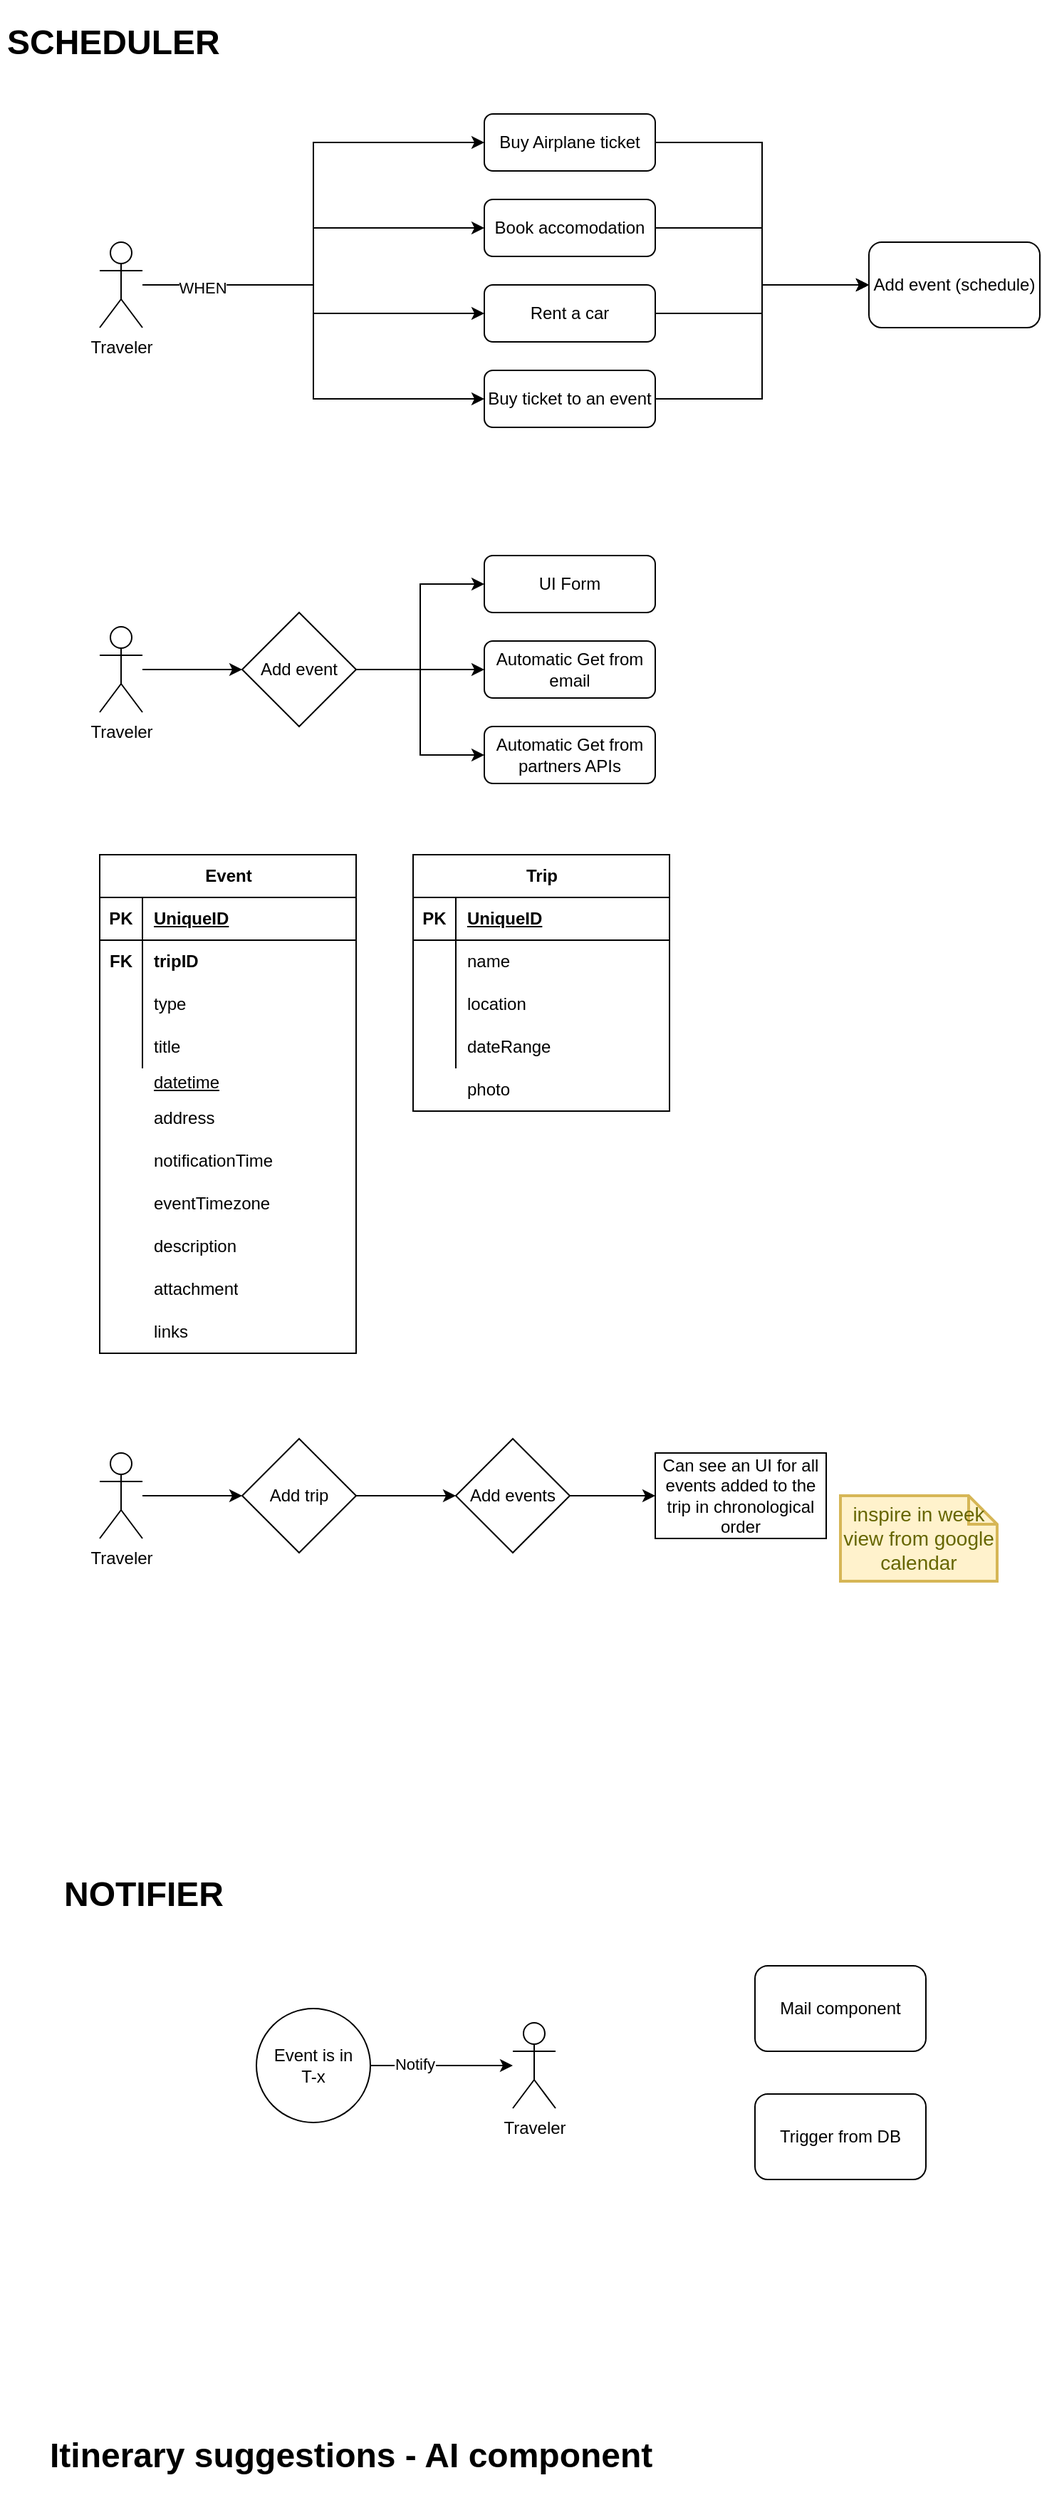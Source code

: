 <mxfile version="22.1.17" type="github">
  <diagram id="C5RBs43oDa-KdzZeNtuy" name="Page-1">
    <mxGraphModel dx="1434" dy="758" grid="1" gridSize="10" guides="1" tooltips="1" connect="1" arrows="1" fold="1" page="1" pageScale="1" pageWidth="827" pageHeight="1169" math="0" shadow="0">
      <root>
        <mxCell id="WIyWlLk6GJQsqaUBKTNV-0" />
        <mxCell id="WIyWlLk6GJQsqaUBKTNV-1" parent="WIyWlLk6GJQsqaUBKTNV-0" />
        <mxCell id="7CTFF8Ebe5O4Q-dxke-B-7" style="edgeStyle=orthogonalEdgeStyle;rounded=0;orthogonalLoop=1;jettySize=auto;html=1;entryX=0;entryY=0.5;entryDx=0;entryDy=0;" edge="1" parent="WIyWlLk6GJQsqaUBKTNV-1" source="7CTFF8Ebe5O4Q-dxke-B-0" target="7CTFF8Ebe5O4Q-dxke-B-1">
          <mxGeometry relative="1" as="geometry" />
        </mxCell>
        <mxCell id="7CTFF8Ebe5O4Q-dxke-B-8" style="edgeStyle=orthogonalEdgeStyle;rounded=0;orthogonalLoop=1;jettySize=auto;html=1;" edge="1" parent="WIyWlLk6GJQsqaUBKTNV-1" source="7CTFF8Ebe5O4Q-dxke-B-0" target="7CTFF8Ebe5O4Q-dxke-B-2">
          <mxGeometry relative="1" as="geometry" />
        </mxCell>
        <mxCell id="7CTFF8Ebe5O4Q-dxke-B-9" style="edgeStyle=orthogonalEdgeStyle;rounded=0;orthogonalLoop=1;jettySize=auto;html=1;entryX=0;entryY=0.5;entryDx=0;entryDy=0;" edge="1" parent="WIyWlLk6GJQsqaUBKTNV-1" source="7CTFF8Ebe5O4Q-dxke-B-0" target="7CTFF8Ebe5O4Q-dxke-B-5">
          <mxGeometry relative="1" as="geometry" />
        </mxCell>
        <mxCell id="7CTFF8Ebe5O4Q-dxke-B-10" style="edgeStyle=orthogonalEdgeStyle;rounded=0;orthogonalLoop=1;jettySize=auto;html=1;entryX=0;entryY=0.5;entryDx=0;entryDy=0;" edge="1" parent="WIyWlLk6GJQsqaUBKTNV-1" source="7CTFF8Ebe5O4Q-dxke-B-0" target="7CTFF8Ebe5O4Q-dxke-B-6">
          <mxGeometry relative="1" as="geometry" />
        </mxCell>
        <mxCell id="7CTFF8Ebe5O4Q-dxke-B-16" value="WHEN" style="edgeLabel;html=1;align=center;verticalAlign=middle;resizable=0;points=[];" vertex="1" connectable="0" parent="7CTFF8Ebe5O4Q-dxke-B-10">
          <mxGeometry x="-0.738" y="-2" relative="1" as="geometry">
            <mxPoint as="offset" />
          </mxGeometry>
        </mxCell>
        <mxCell id="7CTFF8Ebe5O4Q-dxke-B-0" value="Traveler" style="shape=umlActor;verticalLabelPosition=bottom;verticalAlign=top;html=1;outlineConnect=0;" vertex="1" parent="WIyWlLk6GJQsqaUBKTNV-1">
          <mxGeometry x="70" y="170" width="30" height="60" as="geometry" />
        </mxCell>
        <mxCell id="7CTFF8Ebe5O4Q-dxke-B-18" style="edgeStyle=orthogonalEdgeStyle;rounded=0;orthogonalLoop=1;jettySize=auto;html=1;exitX=1;exitY=0.5;exitDx=0;exitDy=0;entryX=0;entryY=0.5;entryDx=0;entryDy=0;" edge="1" parent="WIyWlLk6GJQsqaUBKTNV-1" source="7CTFF8Ebe5O4Q-dxke-B-1" target="7CTFF8Ebe5O4Q-dxke-B-17">
          <mxGeometry relative="1" as="geometry" />
        </mxCell>
        <mxCell id="7CTFF8Ebe5O4Q-dxke-B-1" value="Buy Airplane ticket" style="rounded=1;whiteSpace=wrap;html=1;fontSize=12;glass=0;strokeWidth=1;shadow=0;" vertex="1" parent="WIyWlLk6GJQsqaUBKTNV-1">
          <mxGeometry x="340" y="80" width="120" height="40" as="geometry" />
        </mxCell>
        <mxCell id="7CTFF8Ebe5O4Q-dxke-B-19" style="edgeStyle=orthogonalEdgeStyle;rounded=0;orthogonalLoop=1;jettySize=auto;html=1;entryX=0;entryY=0.5;entryDx=0;entryDy=0;" edge="1" parent="WIyWlLk6GJQsqaUBKTNV-1" source="7CTFF8Ebe5O4Q-dxke-B-2" target="7CTFF8Ebe5O4Q-dxke-B-17">
          <mxGeometry relative="1" as="geometry" />
        </mxCell>
        <mxCell id="7CTFF8Ebe5O4Q-dxke-B-2" value="Book accomodation" style="rounded=1;whiteSpace=wrap;html=1;fontSize=12;glass=0;strokeWidth=1;shadow=0;" vertex="1" parent="WIyWlLk6GJQsqaUBKTNV-1">
          <mxGeometry x="340" y="140" width="120" height="40" as="geometry" />
        </mxCell>
        <mxCell id="7CTFF8Ebe5O4Q-dxke-B-3" value="&lt;h1&gt;SCHEDULER&lt;/h1&gt;" style="text;html=1;strokeColor=none;fillColor=none;spacing=5;spacingTop=-20;whiteSpace=wrap;overflow=hidden;rounded=0;" vertex="1" parent="WIyWlLk6GJQsqaUBKTNV-1">
          <mxGeometry y="10" width="190" height="120" as="geometry" />
        </mxCell>
        <mxCell id="7CTFF8Ebe5O4Q-dxke-B-20" style="edgeStyle=orthogonalEdgeStyle;rounded=0;orthogonalLoop=1;jettySize=auto;html=1;entryX=0;entryY=0.5;entryDx=0;entryDy=0;" edge="1" parent="WIyWlLk6GJQsqaUBKTNV-1" source="7CTFF8Ebe5O4Q-dxke-B-5" target="7CTFF8Ebe5O4Q-dxke-B-17">
          <mxGeometry relative="1" as="geometry" />
        </mxCell>
        <mxCell id="7CTFF8Ebe5O4Q-dxke-B-5" value="Rent a car" style="rounded=1;whiteSpace=wrap;html=1;fontSize=12;glass=0;strokeWidth=1;shadow=0;" vertex="1" parent="WIyWlLk6GJQsqaUBKTNV-1">
          <mxGeometry x="340" y="200" width="120" height="40" as="geometry" />
        </mxCell>
        <mxCell id="7CTFF8Ebe5O4Q-dxke-B-21" style="edgeStyle=orthogonalEdgeStyle;rounded=0;orthogonalLoop=1;jettySize=auto;html=1;entryX=0;entryY=0.5;entryDx=0;entryDy=0;" edge="1" parent="WIyWlLk6GJQsqaUBKTNV-1" source="7CTFF8Ebe5O4Q-dxke-B-6" target="7CTFF8Ebe5O4Q-dxke-B-17">
          <mxGeometry relative="1" as="geometry" />
        </mxCell>
        <mxCell id="7CTFF8Ebe5O4Q-dxke-B-6" value="Buy ticket to an event" style="rounded=1;whiteSpace=wrap;html=1;fontSize=12;glass=0;strokeWidth=1;shadow=0;" vertex="1" parent="WIyWlLk6GJQsqaUBKTNV-1">
          <mxGeometry x="340" y="260" width="120" height="40" as="geometry" />
        </mxCell>
        <mxCell id="7CTFF8Ebe5O4Q-dxke-B-17" value="Add event (schedule)" style="rounded=1;whiteSpace=wrap;html=1;" vertex="1" parent="WIyWlLk6GJQsqaUBKTNV-1">
          <mxGeometry x="610" y="170" width="120" height="60" as="geometry" />
        </mxCell>
        <mxCell id="7CTFF8Ebe5O4Q-dxke-B-24" style="edgeStyle=orthogonalEdgeStyle;rounded=0;orthogonalLoop=1;jettySize=auto;html=1;entryX=0;entryY=0.5;entryDx=0;entryDy=0;" edge="1" parent="WIyWlLk6GJQsqaUBKTNV-1" source="7CTFF8Ebe5O4Q-dxke-B-22" target="7CTFF8Ebe5O4Q-dxke-B-23">
          <mxGeometry relative="1" as="geometry" />
        </mxCell>
        <mxCell id="7CTFF8Ebe5O4Q-dxke-B-22" value="Traveler" style="shape=umlActor;verticalLabelPosition=bottom;verticalAlign=top;html=1;outlineConnect=0;" vertex="1" parent="WIyWlLk6GJQsqaUBKTNV-1">
          <mxGeometry x="70" y="440" width="30" height="60" as="geometry" />
        </mxCell>
        <mxCell id="7CTFF8Ebe5O4Q-dxke-B-29" style="edgeStyle=orthogonalEdgeStyle;rounded=0;orthogonalLoop=1;jettySize=auto;html=1;exitX=1;exitY=0.5;exitDx=0;exitDy=0;entryX=0;entryY=0.5;entryDx=0;entryDy=0;" edge="1" parent="WIyWlLk6GJQsqaUBKTNV-1" source="7CTFF8Ebe5O4Q-dxke-B-23" target="7CTFF8Ebe5O4Q-dxke-B-26">
          <mxGeometry relative="1" as="geometry" />
        </mxCell>
        <mxCell id="7CTFF8Ebe5O4Q-dxke-B-30" style="edgeStyle=orthogonalEdgeStyle;rounded=0;orthogonalLoop=1;jettySize=auto;html=1;entryX=0;entryY=0.5;entryDx=0;entryDy=0;" edge="1" parent="WIyWlLk6GJQsqaUBKTNV-1" source="7CTFF8Ebe5O4Q-dxke-B-23" target="7CTFF8Ebe5O4Q-dxke-B-27">
          <mxGeometry relative="1" as="geometry" />
        </mxCell>
        <mxCell id="7CTFF8Ebe5O4Q-dxke-B-31" style="edgeStyle=orthogonalEdgeStyle;rounded=0;orthogonalLoop=1;jettySize=auto;html=1;entryX=0;entryY=0.5;entryDx=0;entryDy=0;" edge="1" parent="WIyWlLk6GJQsqaUBKTNV-1" source="7CTFF8Ebe5O4Q-dxke-B-23" target="7CTFF8Ebe5O4Q-dxke-B-28">
          <mxGeometry relative="1" as="geometry" />
        </mxCell>
        <mxCell id="7CTFF8Ebe5O4Q-dxke-B-23" value="Add event" style="rhombus;whiteSpace=wrap;html=1;" vertex="1" parent="WIyWlLk6GJQsqaUBKTNV-1">
          <mxGeometry x="170" y="430" width="80" height="80" as="geometry" />
        </mxCell>
        <mxCell id="7CTFF8Ebe5O4Q-dxke-B-26" value="UI Form" style="rounded=1;whiteSpace=wrap;html=1;fontSize=12;glass=0;strokeWidth=1;shadow=0;" vertex="1" parent="WIyWlLk6GJQsqaUBKTNV-1">
          <mxGeometry x="340" y="390" width="120" height="40" as="geometry" />
        </mxCell>
        <mxCell id="7CTFF8Ebe5O4Q-dxke-B-27" value="Automatic Get from email" style="rounded=1;whiteSpace=wrap;html=1;fontSize=12;glass=0;strokeWidth=1;shadow=0;" vertex="1" parent="WIyWlLk6GJQsqaUBKTNV-1">
          <mxGeometry x="340" y="450" width="120" height="40" as="geometry" />
        </mxCell>
        <mxCell id="7CTFF8Ebe5O4Q-dxke-B-28" value="Automatic Get from partners APIs" style="rounded=1;whiteSpace=wrap;html=1;fontSize=12;glass=0;strokeWidth=1;shadow=0;" vertex="1" parent="WIyWlLk6GJQsqaUBKTNV-1">
          <mxGeometry x="340" y="510" width="120" height="40" as="geometry" />
        </mxCell>
        <mxCell id="7CTFF8Ebe5O4Q-dxke-B-54" value="" style="shape=tableRow;horizontal=0;startSize=0;swimlaneHead=0;swimlaneBody=0;fillColor=none;collapsible=0;dropTarget=0;points=[[0,0.5],[1,0.5]];portConstraint=eastwest;top=0;left=0;right=0;bottom=0;" vertex="1" parent="WIyWlLk6GJQsqaUBKTNV-1">
          <mxGeometry x="70" y="770" width="180" height="30" as="geometry" />
        </mxCell>
        <mxCell id="7CTFF8Ebe5O4Q-dxke-B-55" value="" style="shape=partialRectangle;connectable=0;fillColor=none;top=0;left=0;bottom=0;right=0;editable=1;overflow=hidden;whiteSpace=wrap;html=1;" vertex="1" parent="7CTFF8Ebe5O4Q-dxke-B-54">
          <mxGeometry width="30" height="30" as="geometry">
            <mxRectangle width="30" height="30" as="alternateBounds" />
          </mxGeometry>
        </mxCell>
        <mxCell id="7CTFF8Ebe5O4Q-dxke-B-56" value="address" style="shape=partialRectangle;connectable=0;fillColor=none;top=0;left=0;bottom=0;right=0;align=left;spacingLeft=6;overflow=hidden;whiteSpace=wrap;html=1;" vertex="1" parent="7CTFF8Ebe5O4Q-dxke-B-54">
          <mxGeometry x="30" width="150" height="30" as="geometry">
            <mxRectangle width="150" height="30" as="alternateBounds" />
          </mxGeometry>
        </mxCell>
        <mxCell id="7CTFF8Ebe5O4Q-dxke-B-57" value="" style="shape=tableRow;horizontal=0;startSize=0;swimlaneHead=0;swimlaneBody=0;fillColor=none;collapsible=0;dropTarget=0;points=[[0,0.5],[1,0.5]];portConstraint=eastwest;top=0;left=0;right=0;bottom=0;" vertex="1" parent="WIyWlLk6GJQsqaUBKTNV-1">
          <mxGeometry x="70" y="800" width="180" height="30" as="geometry" />
        </mxCell>
        <mxCell id="7CTFF8Ebe5O4Q-dxke-B-58" value="" style="shape=partialRectangle;connectable=0;fillColor=none;top=0;left=0;bottom=0;right=0;editable=1;overflow=hidden;whiteSpace=wrap;html=1;" vertex="1" parent="7CTFF8Ebe5O4Q-dxke-B-57">
          <mxGeometry width="30" height="30" as="geometry">
            <mxRectangle width="30" height="30" as="alternateBounds" />
          </mxGeometry>
        </mxCell>
        <mxCell id="7CTFF8Ebe5O4Q-dxke-B-59" value="notificationTime" style="shape=partialRectangle;connectable=0;fillColor=none;top=0;left=0;bottom=0;right=0;align=left;spacingLeft=6;overflow=hidden;whiteSpace=wrap;html=1;" vertex="1" parent="7CTFF8Ebe5O4Q-dxke-B-57">
          <mxGeometry x="30" width="150" height="30" as="geometry">
            <mxRectangle width="150" height="30" as="alternateBounds" />
          </mxGeometry>
        </mxCell>
        <mxCell id="7CTFF8Ebe5O4Q-dxke-B-60" value="" style="shape=tableRow;horizontal=0;startSize=0;swimlaneHead=0;swimlaneBody=0;fillColor=none;collapsible=0;dropTarget=0;points=[[0,0.5],[1,0.5]];portConstraint=eastwest;top=0;left=0;right=0;bottom=0;" vertex="1" parent="WIyWlLk6GJQsqaUBKTNV-1">
          <mxGeometry x="70" y="830" width="180" height="30" as="geometry" />
        </mxCell>
        <mxCell id="7CTFF8Ebe5O4Q-dxke-B-61" value="" style="shape=partialRectangle;connectable=0;fillColor=none;top=0;left=0;bottom=0;right=0;editable=1;overflow=hidden;whiteSpace=wrap;html=1;" vertex="1" parent="7CTFF8Ebe5O4Q-dxke-B-60">
          <mxGeometry width="30" height="30" as="geometry">
            <mxRectangle width="30" height="30" as="alternateBounds" />
          </mxGeometry>
        </mxCell>
        <mxCell id="7CTFF8Ebe5O4Q-dxke-B-62" value="eventTimezone" style="shape=partialRectangle;connectable=0;fillColor=none;top=0;left=0;bottom=0;right=0;align=left;spacingLeft=6;overflow=hidden;whiteSpace=wrap;html=1;" vertex="1" parent="7CTFF8Ebe5O4Q-dxke-B-60">
          <mxGeometry x="30" width="150" height="30" as="geometry">
            <mxRectangle width="150" height="30" as="alternateBounds" />
          </mxGeometry>
        </mxCell>
        <mxCell id="7CTFF8Ebe5O4Q-dxke-B-63" value="description" style="shape=partialRectangle;connectable=0;fillColor=none;top=0;left=0;bottom=0;right=0;align=left;spacingLeft=6;overflow=hidden;whiteSpace=wrap;html=1;" vertex="1" parent="WIyWlLk6GJQsqaUBKTNV-1">
          <mxGeometry x="100" y="860" width="150" height="30" as="geometry">
            <mxRectangle width="150" height="30" as="alternateBounds" />
          </mxGeometry>
        </mxCell>
        <mxCell id="7CTFF8Ebe5O4Q-dxke-B-64" value="attachment" style="shape=partialRectangle;connectable=0;fillColor=none;top=0;left=0;bottom=0;right=0;align=left;spacingLeft=6;overflow=hidden;whiteSpace=wrap;html=1;" vertex="1" parent="WIyWlLk6GJQsqaUBKTNV-1">
          <mxGeometry x="100" y="890" width="150" height="30" as="geometry">
            <mxRectangle width="150" height="30" as="alternateBounds" />
          </mxGeometry>
        </mxCell>
        <mxCell id="7CTFF8Ebe5O4Q-dxke-B-65" value="&lt;h1&gt;NOTIFIER&lt;/h1&gt;" style="text;html=1;strokeColor=none;fillColor=none;spacing=5;spacingTop=-20;whiteSpace=wrap;overflow=hidden;rounded=0;" vertex="1" parent="WIyWlLk6GJQsqaUBKTNV-1">
          <mxGeometry x="40" y="1310" width="190" height="50" as="geometry" />
        </mxCell>
        <mxCell id="7CTFF8Ebe5O4Q-dxke-B-41" value="Event" style="shape=table;startSize=30;container=1;collapsible=1;childLayout=tableLayout;fixedRows=1;rowLines=0;fontStyle=1;align=center;resizeLast=1;html=1;" vertex="1" parent="WIyWlLk6GJQsqaUBKTNV-1">
          <mxGeometry x="70" y="600" width="180" height="350" as="geometry" />
        </mxCell>
        <mxCell id="7CTFF8Ebe5O4Q-dxke-B-42" value="" style="shape=tableRow;horizontal=0;startSize=0;swimlaneHead=0;swimlaneBody=0;fillColor=none;collapsible=0;dropTarget=0;points=[[0,0.5],[1,0.5]];portConstraint=eastwest;top=0;left=0;right=0;bottom=1;" vertex="1" parent="7CTFF8Ebe5O4Q-dxke-B-41">
          <mxGeometry y="30" width="180" height="30" as="geometry" />
        </mxCell>
        <mxCell id="7CTFF8Ebe5O4Q-dxke-B-43" value="PK" style="shape=partialRectangle;connectable=0;fillColor=none;top=0;left=0;bottom=0;right=0;fontStyle=1;overflow=hidden;whiteSpace=wrap;html=1;" vertex="1" parent="7CTFF8Ebe5O4Q-dxke-B-42">
          <mxGeometry width="30" height="30" as="geometry">
            <mxRectangle width="30" height="30" as="alternateBounds" />
          </mxGeometry>
        </mxCell>
        <mxCell id="7CTFF8Ebe5O4Q-dxke-B-44" value="UniqueID" style="shape=partialRectangle;connectable=0;fillColor=none;top=0;left=0;bottom=0;right=0;align=left;spacingLeft=6;fontStyle=5;overflow=hidden;whiteSpace=wrap;html=1;" vertex="1" parent="7CTFF8Ebe5O4Q-dxke-B-42">
          <mxGeometry x="30" width="150" height="30" as="geometry">
            <mxRectangle width="150" height="30" as="alternateBounds" />
          </mxGeometry>
        </mxCell>
        <mxCell id="7CTFF8Ebe5O4Q-dxke-B-48" value="" style="shape=tableRow;horizontal=0;startSize=0;swimlaneHead=0;swimlaneBody=0;fillColor=none;collapsible=0;dropTarget=0;points=[[0,0.5],[1,0.5]];portConstraint=eastwest;top=0;left=0;right=0;bottom=0;" vertex="1" parent="7CTFF8Ebe5O4Q-dxke-B-41">
          <mxGeometry y="60" width="180" height="30" as="geometry" />
        </mxCell>
        <mxCell id="7CTFF8Ebe5O4Q-dxke-B-49" value="&lt;b&gt;FK&lt;/b&gt;" style="shape=partialRectangle;connectable=0;fillColor=none;top=0;left=0;bottom=0;right=0;editable=1;overflow=hidden;whiteSpace=wrap;html=1;" vertex="1" parent="7CTFF8Ebe5O4Q-dxke-B-48">
          <mxGeometry width="30" height="30" as="geometry">
            <mxRectangle width="30" height="30" as="alternateBounds" />
          </mxGeometry>
        </mxCell>
        <mxCell id="7CTFF8Ebe5O4Q-dxke-B-50" value="&lt;b&gt;tripID&lt;/b&gt;" style="shape=partialRectangle;connectable=0;fillColor=none;top=0;left=0;bottom=0;right=0;align=left;spacingLeft=6;overflow=hidden;whiteSpace=wrap;html=1;" vertex="1" parent="7CTFF8Ebe5O4Q-dxke-B-48">
          <mxGeometry x="30" width="150" height="30" as="geometry">
            <mxRectangle width="150" height="30" as="alternateBounds" />
          </mxGeometry>
        </mxCell>
        <mxCell id="7CTFF8Ebe5O4Q-dxke-B-51" value="" style="shape=tableRow;horizontal=0;startSize=0;swimlaneHead=0;swimlaneBody=0;fillColor=none;collapsible=0;dropTarget=0;points=[[0,0.5],[1,0.5]];portConstraint=eastwest;top=0;left=0;right=0;bottom=0;" vertex="1" parent="7CTFF8Ebe5O4Q-dxke-B-41">
          <mxGeometry y="90" width="180" height="30" as="geometry" />
        </mxCell>
        <mxCell id="7CTFF8Ebe5O4Q-dxke-B-52" value="" style="shape=partialRectangle;connectable=0;fillColor=none;top=0;left=0;bottom=0;right=0;editable=1;overflow=hidden;whiteSpace=wrap;html=1;" vertex="1" parent="7CTFF8Ebe5O4Q-dxke-B-51">
          <mxGeometry width="30" height="30" as="geometry">
            <mxRectangle width="30" height="30" as="alternateBounds" />
          </mxGeometry>
        </mxCell>
        <mxCell id="7CTFF8Ebe5O4Q-dxke-B-53" value="type" style="shape=partialRectangle;connectable=0;fillColor=none;top=0;left=0;bottom=0;right=0;align=left;spacingLeft=6;overflow=hidden;whiteSpace=wrap;html=1;" vertex="1" parent="7CTFF8Ebe5O4Q-dxke-B-51">
          <mxGeometry x="30" width="150" height="30" as="geometry">
            <mxRectangle width="150" height="30" as="alternateBounds" />
          </mxGeometry>
        </mxCell>
        <mxCell id="7CTFF8Ebe5O4Q-dxke-B-45" value="" style="shape=tableRow;horizontal=0;startSize=0;swimlaneHead=0;swimlaneBody=0;fillColor=none;collapsible=0;dropTarget=0;points=[[0,0.5],[1,0.5]];portConstraint=eastwest;top=0;left=0;right=0;bottom=0;" vertex="1" parent="7CTFF8Ebe5O4Q-dxke-B-41">
          <mxGeometry y="120" width="180" height="30" as="geometry" />
        </mxCell>
        <mxCell id="7CTFF8Ebe5O4Q-dxke-B-46" value="" style="shape=partialRectangle;connectable=0;fillColor=none;top=0;left=0;bottom=0;right=0;editable=1;overflow=hidden;whiteSpace=wrap;html=1;" vertex="1" parent="7CTFF8Ebe5O4Q-dxke-B-45">
          <mxGeometry width="30" height="30" as="geometry">
            <mxRectangle width="30" height="30" as="alternateBounds" />
          </mxGeometry>
        </mxCell>
        <mxCell id="7CTFF8Ebe5O4Q-dxke-B-47" value="title" style="shape=partialRectangle;connectable=0;fillColor=none;top=0;left=0;bottom=0;right=0;align=left;spacingLeft=6;overflow=hidden;whiteSpace=wrap;html=1;" vertex="1" parent="7CTFF8Ebe5O4Q-dxke-B-45">
          <mxGeometry x="30" width="150" height="30" as="geometry">
            <mxRectangle width="150" height="30" as="alternateBounds" />
          </mxGeometry>
        </mxCell>
        <mxCell id="7CTFF8Ebe5O4Q-dxke-B-80" value="" style="shape=partialRectangle;connectable=0;fillColor=none;top=0;left=0;bottom=0;right=0;fontStyle=1;overflow=hidden;whiteSpace=wrap;html=1;" vertex="1" parent="WIyWlLk6GJQsqaUBKTNV-1">
          <mxGeometry x="70" y="745" width="30" height="30" as="geometry">
            <mxRectangle width="30" height="30" as="alternateBounds" />
          </mxGeometry>
        </mxCell>
        <mxCell id="7CTFF8Ebe5O4Q-dxke-B-81" value="&lt;span style=&quot;font-weight: normal;&quot;&gt;datetime&lt;/span&gt;" style="shape=partialRectangle;connectable=0;fillColor=none;top=0;left=0;bottom=0;right=0;align=left;spacingLeft=6;fontStyle=5;overflow=hidden;whiteSpace=wrap;html=1;" vertex="1" parent="WIyWlLk6GJQsqaUBKTNV-1">
          <mxGeometry x="100" y="745" width="150" height="30" as="geometry">
            <mxRectangle width="150" height="30" as="alternateBounds" />
          </mxGeometry>
        </mxCell>
        <mxCell id="7CTFF8Ebe5O4Q-dxke-B-82" value="" style="shape=tableRow;horizontal=0;startSize=0;swimlaneHead=0;swimlaneBody=0;fillColor=none;collapsible=0;dropTarget=0;points=[[0,0.5],[1,0.5]];portConstraint=eastwest;top=0;left=0;right=0;bottom=0;" vertex="1" parent="WIyWlLk6GJQsqaUBKTNV-1">
          <mxGeometry x="290" y="770" width="180" height="30" as="geometry" />
        </mxCell>
        <mxCell id="7CTFF8Ebe5O4Q-dxke-B-83" value="" style="shape=partialRectangle;connectable=0;fillColor=none;top=0;left=0;bottom=0;right=0;editable=1;overflow=hidden;whiteSpace=wrap;html=1;" vertex="1" parent="7CTFF8Ebe5O4Q-dxke-B-82">
          <mxGeometry width="30" height="30" as="geometry">
            <mxRectangle width="30" height="30" as="alternateBounds" />
          </mxGeometry>
        </mxCell>
        <mxCell id="7CTFF8Ebe5O4Q-dxke-B-85" value="" style="shape=tableRow;horizontal=0;startSize=0;swimlaneHead=0;swimlaneBody=0;fillColor=none;collapsible=0;dropTarget=0;points=[[0,0.5],[1,0.5]];portConstraint=eastwest;top=0;left=0;right=0;bottom=0;" vertex="1" parent="WIyWlLk6GJQsqaUBKTNV-1">
          <mxGeometry x="290" y="800" width="180" height="30" as="geometry" />
        </mxCell>
        <mxCell id="7CTFF8Ebe5O4Q-dxke-B-86" value="" style="shape=partialRectangle;connectable=0;fillColor=none;top=0;left=0;bottom=0;right=0;editable=1;overflow=hidden;whiteSpace=wrap;html=1;" vertex="1" parent="7CTFF8Ebe5O4Q-dxke-B-85">
          <mxGeometry width="30" height="30" as="geometry">
            <mxRectangle width="30" height="30" as="alternateBounds" />
          </mxGeometry>
        </mxCell>
        <mxCell id="7CTFF8Ebe5O4Q-dxke-B-88" value="" style="shape=tableRow;horizontal=0;startSize=0;swimlaneHead=0;swimlaneBody=0;fillColor=none;collapsible=0;dropTarget=0;points=[[0,0.5],[1,0.5]];portConstraint=eastwest;top=0;left=0;right=0;bottom=0;" vertex="1" parent="WIyWlLk6GJQsqaUBKTNV-1">
          <mxGeometry x="290" y="830" width="180" height="30" as="geometry" />
        </mxCell>
        <mxCell id="7CTFF8Ebe5O4Q-dxke-B-89" value="" style="shape=partialRectangle;connectable=0;fillColor=none;top=0;left=0;bottom=0;right=0;editable=1;overflow=hidden;whiteSpace=wrap;html=1;" vertex="1" parent="7CTFF8Ebe5O4Q-dxke-B-88">
          <mxGeometry width="30" height="30" as="geometry">
            <mxRectangle width="30" height="30" as="alternateBounds" />
          </mxGeometry>
        </mxCell>
        <mxCell id="7CTFF8Ebe5O4Q-dxke-B-93" value="Trip" style="shape=table;startSize=30;container=1;collapsible=1;childLayout=tableLayout;fixedRows=1;rowLines=0;fontStyle=1;align=center;resizeLast=1;html=1;" vertex="1" parent="WIyWlLk6GJQsqaUBKTNV-1">
          <mxGeometry x="290" y="600" width="180" height="180" as="geometry" />
        </mxCell>
        <mxCell id="7CTFF8Ebe5O4Q-dxke-B-94" value="" style="shape=tableRow;horizontal=0;startSize=0;swimlaneHead=0;swimlaneBody=0;fillColor=none;collapsible=0;dropTarget=0;points=[[0,0.5],[1,0.5]];portConstraint=eastwest;top=0;left=0;right=0;bottom=1;" vertex="1" parent="7CTFF8Ebe5O4Q-dxke-B-93">
          <mxGeometry y="30" width="180" height="30" as="geometry" />
        </mxCell>
        <mxCell id="7CTFF8Ebe5O4Q-dxke-B-95" value="PK" style="shape=partialRectangle;connectable=0;fillColor=none;top=0;left=0;bottom=0;right=0;fontStyle=1;overflow=hidden;whiteSpace=wrap;html=1;" vertex="1" parent="7CTFF8Ebe5O4Q-dxke-B-94">
          <mxGeometry width="30" height="30" as="geometry">
            <mxRectangle width="30" height="30" as="alternateBounds" />
          </mxGeometry>
        </mxCell>
        <mxCell id="7CTFF8Ebe5O4Q-dxke-B-96" value="UniqueID" style="shape=partialRectangle;connectable=0;fillColor=none;top=0;left=0;bottom=0;right=0;align=left;spacingLeft=6;fontStyle=5;overflow=hidden;whiteSpace=wrap;html=1;" vertex="1" parent="7CTFF8Ebe5O4Q-dxke-B-94">
          <mxGeometry x="30" width="150" height="30" as="geometry">
            <mxRectangle width="150" height="30" as="alternateBounds" />
          </mxGeometry>
        </mxCell>
        <mxCell id="7CTFF8Ebe5O4Q-dxke-B-97" value="" style="shape=tableRow;horizontal=0;startSize=0;swimlaneHead=0;swimlaneBody=0;fillColor=none;collapsible=0;dropTarget=0;points=[[0,0.5],[1,0.5]];portConstraint=eastwest;top=0;left=0;right=0;bottom=0;" vertex="1" parent="7CTFF8Ebe5O4Q-dxke-B-93">
          <mxGeometry y="60" width="180" height="30" as="geometry" />
        </mxCell>
        <mxCell id="7CTFF8Ebe5O4Q-dxke-B-98" value="" style="shape=partialRectangle;connectable=0;fillColor=none;top=0;left=0;bottom=0;right=0;editable=1;overflow=hidden;whiteSpace=wrap;html=1;" vertex="1" parent="7CTFF8Ebe5O4Q-dxke-B-97">
          <mxGeometry width="30" height="30" as="geometry">
            <mxRectangle width="30" height="30" as="alternateBounds" />
          </mxGeometry>
        </mxCell>
        <mxCell id="7CTFF8Ebe5O4Q-dxke-B-99" value="name" style="shape=partialRectangle;connectable=0;fillColor=none;top=0;left=0;bottom=0;right=0;align=left;spacingLeft=6;overflow=hidden;whiteSpace=wrap;html=1;" vertex="1" parent="7CTFF8Ebe5O4Q-dxke-B-97">
          <mxGeometry x="30" width="150" height="30" as="geometry">
            <mxRectangle width="150" height="30" as="alternateBounds" />
          </mxGeometry>
        </mxCell>
        <mxCell id="7CTFF8Ebe5O4Q-dxke-B-100" value="" style="shape=tableRow;horizontal=0;startSize=0;swimlaneHead=0;swimlaneBody=0;fillColor=none;collapsible=0;dropTarget=0;points=[[0,0.5],[1,0.5]];portConstraint=eastwest;top=0;left=0;right=0;bottom=0;" vertex="1" parent="7CTFF8Ebe5O4Q-dxke-B-93">
          <mxGeometry y="90" width="180" height="30" as="geometry" />
        </mxCell>
        <mxCell id="7CTFF8Ebe5O4Q-dxke-B-101" value="" style="shape=partialRectangle;connectable=0;fillColor=none;top=0;left=0;bottom=0;right=0;editable=1;overflow=hidden;whiteSpace=wrap;html=1;" vertex="1" parent="7CTFF8Ebe5O4Q-dxke-B-100">
          <mxGeometry width="30" height="30" as="geometry">
            <mxRectangle width="30" height="30" as="alternateBounds" />
          </mxGeometry>
        </mxCell>
        <mxCell id="7CTFF8Ebe5O4Q-dxke-B-102" value="location" style="shape=partialRectangle;connectable=0;fillColor=none;top=0;left=0;bottom=0;right=0;align=left;spacingLeft=6;overflow=hidden;whiteSpace=wrap;html=1;" vertex="1" parent="7CTFF8Ebe5O4Q-dxke-B-100">
          <mxGeometry x="30" width="150" height="30" as="geometry">
            <mxRectangle width="150" height="30" as="alternateBounds" />
          </mxGeometry>
        </mxCell>
        <mxCell id="7CTFF8Ebe5O4Q-dxke-B-103" value="" style="shape=tableRow;horizontal=0;startSize=0;swimlaneHead=0;swimlaneBody=0;fillColor=none;collapsible=0;dropTarget=0;points=[[0,0.5],[1,0.5]];portConstraint=eastwest;top=0;left=0;right=0;bottom=0;" vertex="1" parent="7CTFF8Ebe5O4Q-dxke-B-93">
          <mxGeometry y="120" width="180" height="30" as="geometry" />
        </mxCell>
        <mxCell id="7CTFF8Ebe5O4Q-dxke-B-104" value="" style="shape=partialRectangle;connectable=0;fillColor=none;top=0;left=0;bottom=0;right=0;editable=1;overflow=hidden;whiteSpace=wrap;html=1;" vertex="1" parent="7CTFF8Ebe5O4Q-dxke-B-103">
          <mxGeometry width="30" height="30" as="geometry">
            <mxRectangle width="30" height="30" as="alternateBounds" />
          </mxGeometry>
        </mxCell>
        <mxCell id="7CTFF8Ebe5O4Q-dxke-B-105" value="dateRange" style="shape=partialRectangle;connectable=0;fillColor=none;top=0;left=0;bottom=0;right=0;align=left;spacingLeft=6;overflow=hidden;whiteSpace=wrap;html=1;" vertex="1" parent="7CTFF8Ebe5O4Q-dxke-B-103">
          <mxGeometry x="30" width="150" height="30" as="geometry">
            <mxRectangle width="150" height="30" as="alternateBounds" />
          </mxGeometry>
        </mxCell>
        <mxCell id="7CTFF8Ebe5O4Q-dxke-B-106" value="" style="shape=partialRectangle;connectable=0;fillColor=none;top=0;left=0;bottom=0;right=0;fontStyle=1;overflow=hidden;whiteSpace=wrap;html=1;" vertex="1" parent="WIyWlLk6GJQsqaUBKTNV-1">
          <mxGeometry x="290" y="745" width="30" height="30" as="geometry">
            <mxRectangle width="30" height="30" as="alternateBounds" />
          </mxGeometry>
        </mxCell>
        <mxCell id="7CTFF8Ebe5O4Q-dxke-B-108" value="links" style="shape=partialRectangle;connectable=0;fillColor=none;top=0;left=0;bottom=0;right=0;align=left;spacingLeft=6;overflow=hidden;whiteSpace=wrap;html=1;" vertex="1" parent="WIyWlLk6GJQsqaUBKTNV-1">
          <mxGeometry x="100" y="920" width="150" height="30" as="geometry">
            <mxRectangle width="150" height="30" as="alternateBounds" />
          </mxGeometry>
        </mxCell>
        <mxCell id="7CTFF8Ebe5O4Q-dxke-B-109" value="photo" style="shape=partialRectangle;connectable=0;fillColor=none;top=0;left=0;bottom=0;right=0;align=left;spacingLeft=6;overflow=hidden;whiteSpace=wrap;html=1;" vertex="1" parent="WIyWlLk6GJQsqaUBKTNV-1">
          <mxGeometry x="320" y="750" width="150" height="30" as="geometry">
            <mxRectangle width="150" height="30" as="alternateBounds" />
          </mxGeometry>
        </mxCell>
        <mxCell id="7CTFF8Ebe5O4Q-dxke-B-112" style="edgeStyle=orthogonalEdgeStyle;rounded=0;orthogonalLoop=1;jettySize=auto;html=1;" edge="1" parent="WIyWlLk6GJQsqaUBKTNV-1" source="7CTFF8Ebe5O4Q-dxke-B-110" target="7CTFF8Ebe5O4Q-dxke-B-111">
          <mxGeometry relative="1" as="geometry" />
        </mxCell>
        <mxCell id="7CTFF8Ebe5O4Q-dxke-B-110" value="Traveler" style="shape=umlActor;verticalLabelPosition=bottom;verticalAlign=top;html=1;outlineConnect=0;" vertex="1" parent="WIyWlLk6GJQsqaUBKTNV-1">
          <mxGeometry x="70" y="1020" width="30" height="60" as="geometry" />
        </mxCell>
        <mxCell id="7CTFF8Ebe5O4Q-dxke-B-113" style="edgeStyle=orthogonalEdgeStyle;rounded=0;orthogonalLoop=1;jettySize=auto;html=1;" edge="1" parent="WIyWlLk6GJQsqaUBKTNV-1" source="7CTFF8Ebe5O4Q-dxke-B-111">
          <mxGeometry relative="1" as="geometry">
            <mxPoint x="320" y="1050" as="targetPoint" />
          </mxGeometry>
        </mxCell>
        <mxCell id="7CTFF8Ebe5O4Q-dxke-B-111" value="Add trip" style="rhombus;whiteSpace=wrap;html=1;" vertex="1" parent="WIyWlLk6GJQsqaUBKTNV-1">
          <mxGeometry x="170" y="1010" width="80" height="80" as="geometry" />
        </mxCell>
        <mxCell id="7CTFF8Ebe5O4Q-dxke-B-116" value="" style="edgeStyle=orthogonalEdgeStyle;rounded=0;orthogonalLoop=1;jettySize=auto;html=1;" edge="1" parent="WIyWlLk6GJQsqaUBKTNV-1" source="7CTFF8Ebe5O4Q-dxke-B-114" target="7CTFF8Ebe5O4Q-dxke-B-115">
          <mxGeometry relative="1" as="geometry" />
        </mxCell>
        <mxCell id="7CTFF8Ebe5O4Q-dxke-B-114" value="Add events" style="rhombus;whiteSpace=wrap;html=1;" vertex="1" parent="WIyWlLk6GJQsqaUBKTNV-1">
          <mxGeometry x="320" y="1010" width="80" height="80" as="geometry" />
        </mxCell>
        <mxCell id="7CTFF8Ebe5O4Q-dxke-B-115" value="Can see an UI for all events added to the trip in chronological order" style="whiteSpace=wrap;html=1;" vertex="1" parent="WIyWlLk6GJQsqaUBKTNV-1">
          <mxGeometry x="460" y="1020" width="120" height="60" as="geometry" />
        </mxCell>
        <mxCell id="7CTFF8Ebe5O4Q-dxke-B-117" value="inspire in week view from google calendar" style="shape=note;strokeWidth=2;fontSize=14;size=20;whiteSpace=wrap;html=1;fillColor=#fff2cc;strokeColor=#d6b656;fontColor=#666600;" vertex="1" parent="WIyWlLk6GJQsqaUBKTNV-1">
          <mxGeometry x="590" y="1050" width="110" height="60" as="geometry" />
        </mxCell>
        <mxCell id="7CTFF8Ebe5O4Q-dxke-B-120" style="edgeStyle=orthogonalEdgeStyle;rounded=0;orthogonalLoop=1;jettySize=auto;html=1;" edge="1" parent="WIyWlLk6GJQsqaUBKTNV-1">
          <mxGeometry relative="1" as="geometry">
            <mxPoint x="360" y="1450" as="targetPoint" />
            <mxPoint x="260" y="1450" as="sourcePoint" />
          </mxGeometry>
        </mxCell>
        <mxCell id="7CTFF8Ebe5O4Q-dxke-B-121" value="Notify" style="edgeLabel;html=1;align=center;verticalAlign=middle;resizable=0;points=[];" vertex="1" connectable="0" parent="7CTFF8Ebe5O4Q-dxke-B-120">
          <mxGeometry x="-0.383" y="1" relative="1" as="geometry">
            <mxPoint as="offset" />
          </mxGeometry>
        </mxCell>
        <mxCell id="7CTFF8Ebe5O4Q-dxke-B-122" value="Event is in&lt;br&gt;T-x" style="ellipse;whiteSpace=wrap;html=1;aspect=fixed;" vertex="1" parent="WIyWlLk6GJQsqaUBKTNV-1">
          <mxGeometry x="180" y="1410" width="80" height="80" as="geometry" />
        </mxCell>
        <mxCell id="7CTFF8Ebe5O4Q-dxke-B-123" value="Traveler" style="shape=umlActor;verticalLabelPosition=bottom;verticalAlign=top;html=1;outlineConnect=0;" vertex="1" parent="WIyWlLk6GJQsqaUBKTNV-1">
          <mxGeometry x="360" y="1420" width="30" height="60" as="geometry" />
        </mxCell>
        <mxCell id="7CTFF8Ebe5O4Q-dxke-B-124" value="Mail component" style="rounded=1;whiteSpace=wrap;html=1;" vertex="1" parent="WIyWlLk6GJQsqaUBKTNV-1">
          <mxGeometry x="530" y="1380" width="120" height="60" as="geometry" />
        </mxCell>
        <mxCell id="7CTFF8Ebe5O4Q-dxke-B-125" value="Trigger from DB" style="rounded=1;whiteSpace=wrap;html=1;" vertex="1" parent="WIyWlLk6GJQsqaUBKTNV-1">
          <mxGeometry x="530" y="1470" width="120" height="60" as="geometry" />
        </mxCell>
        <mxCell id="7CTFF8Ebe5O4Q-dxke-B-126" value="&lt;h1&gt;Itinerary suggestions - AI component&lt;/h1&gt;" style="text;html=1;strokeColor=none;fillColor=none;spacing=5;spacingTop=-20;whiteSpace=wrap;overflow=hidden;rounded=0;" vertex="1" parent="WIyWlLk6GJQsqaUBKTNV-1">
          <mxGeometry x="30" y="1704" width="440" height="50" as="geometry" />
        </mxCell>
      </root>
    </mxGraphModel>
  </diagram>
</mxfile>
